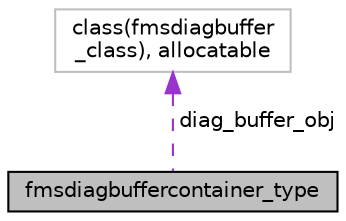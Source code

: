 digraph "fmsdiagbuffercontainer_type"
{
 // INTERACTIVE_SVG=YES
 // LATEX_PDF_SIZE
  edge [fontname="Helvetica",fontsize="10",labelfontname="Helvetica",labelfontsize="10"];
  node [fontname="Helvetica",fontsize="10",shape=record];
  Node1 [label="fmsdiagbuffercontainer_type",height=0.2,width=0.4,color="black", fillcolor="grey75", style="filled", fontcolor="black",tooltip="holds an allocated buffer0-5d object"];
  Node2 -> Node1 [dir="back",color="darkorchid3",fontsize="10",style="dashed",label=" diag_buffer_obj" ,fontname="Helvetica"];
  Node2 [label="class(fmsdiagbuffer\l_class), allocatable",height=0.2,width=0.4,color="grey75", fillcolor="white", style="filled",tooltip=" "];
}
